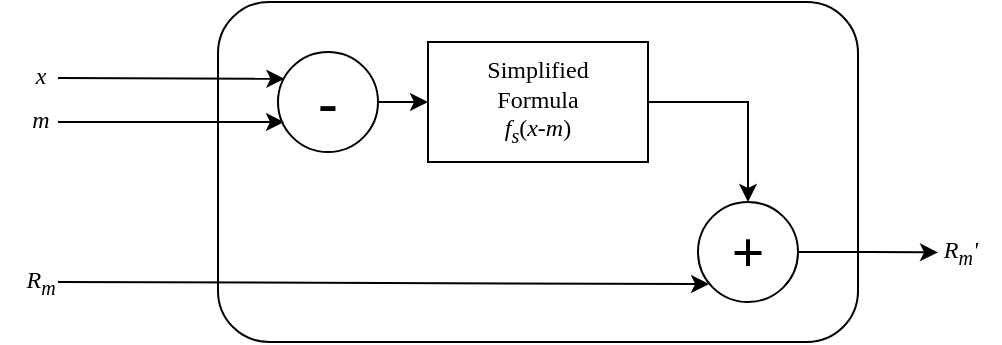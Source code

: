 <mxfile version="25.0.2">
  <diagram name="Page-1" id="AbJqoxlXJ1mleEy6f7yn">
    <mxGraphModel dx="819" dy="488" grid="1" gridSize="10" guides="1" tooltips="1" connect="1" arrows="1" fold="1" page="1" pageScale="1" pageWidth="827" pageHeight="1169" math="0" shadow="0">
      <root>
        <mxCell id="0" />
        <mxCell id="1" parent="0" />
        <mxCell id="0FnL3UWyqO_r0SxXpMAl-1" value="" style="rounded=1;whiteSpace=wrap;html=1;" vertex="1" parent="1">
          <mxGeometry x="200" y="280" width="320" height="170" as="geometry" />
        </mxCell>
        <mxCell id="0FnL3UWyqO_r0SxXpMAl-8" style="edgeStyle=orthogonalEdgeStyle;rounded=0;orthogonalLoop=1;jettySize=auto;html=1;exitX=1;exitY=0.5;exitDx=0;exitDy=0;entryX=0.5;entryY=0;entryDx=0;entryDy=0;" edge="1" parent="1" source="0FnL3UWyqO_r0SxXpMAl-2" target="0FnL3UWyqO_r0SxXpMAl-4">
          <mxGeometry relative="1" as="geometry" />
        </mxCell>
        <mxCell id="0FnL3UWyqO_r0SxXpMAl-2" value="&lt;font face=&quot;Times New Roman&quot;&gt;Simplified&lt;/font&gt;&lt;div&gt;&lt;font face=&quot;Times New Roman&quot;&gt;Formula&lt;/font&gt;&lt;/div&gt;&lt;div&gt;&lt;font face=&quot;Times New Roman&quot;&gt;&lt;i&gt;f&lt;sub&gt;s&lt;/sub&gt;&lt;/i&gt;(&lt;i&gt;x-m&lt;/i&gt;)&lt;/font&gt;&lt;/div&gt;" style="rounded=0;whiteSpace=wrap;html=1;" vertex="1" parent="1">
          <mxGeometry x="305" y="300" width="110" height="60" as="geometry" />
        </mxCell>
        <mxCell id="0FnL3UWyqO_r0SxXpMAl-14" style="edgeStyle=orthogonalEdgeStyle;rounded=0;orthogonalLoop=1;jettySize=auto;html=1;exitX=1;exitY=0.5;exitDx=0;exitDy=0;entryX=0;entryY=0.5;entryDx=0;entryDy=0;" edge="1" parent="1" source="0FnL3UWyqO_r0SxXpMAl-3" target="0FnL3UWyqO_r0SxXpMAl-2">
          <mxGeometry relative="1" as="geometry" />
        </mxCell>
        <mxCell id="0FnL3UWyqO_r0SxXpMAl-3" value="&lt;b&gt;&lt;font style=&quot;font-size: 29px;&quot; face=&quot;Times New Roman&quot;&gt;-&lt;/font&gt;&lt;/b&gt;" style="ellipse;whiteSpace=wrap;html=1;aspect=fixed;" vertex="1" parent="1">
          <mxGeometry x="230" y="305" width="50" height="50" as="geometry" />
        </mxCell>
        <mxCell id="0FnL3UWyqO_r0SxXpMAl-9" style="edgeStyle=orthogonalEdgeStyle;rounded=0;orthogonalLoop=1;jettySize=auto;html=1;exitX=1;exitY=0.5;exitDx=0;exitDy=0;" edge="1" parent="1" source="0FnL3UWyqO_r0SxXpMAl-4">
          <mxGeometry relative="1" as="geometry">
            <mxPoint x="560" y="405.2" as="targetPoint" />
          </mxGeometry>
        </mxCell>
        <mxCell id="0FnL3UWyqO_r0SxXpMAl-4" value="&lt;b&gt;&lt;font style=&quot;font-size: 29px;&quot; face=&quot;Times New Roman&quot;&gt;+&lt;/font&gt;&lt;/b&gt;" style="ellipse;whiteSpace=wrap;html=1;aspect=fixed;" vertex="1" parent="1">
          <mxGeometry x="440" y="380" width="50" height="50" as="geometry" />
        </mxCell>
        <mxCell id="0FnL3UWyqO_r0SxXpMAl-5" value="" style="endArrow=classic;html=1;rounded=0;entryX=0.064;entryY=0.268;entryDx=0;entryDy=0;entryPerimeter=0;" edge="1" parent="1" target="0FnL3UWyqO_r0SxXpMAl-3">
          <mxGeometry width="50" height="50" relative="1" as="geometry">
            <mxPoint x="120" y="318" as="sourcePoint" />
            <mxPoint x="120" y="310" as="targetPoint" />
          </mxGeometry>
        </mxCell>
        <mxCell id="0FnL3UWyqO_r0SxXpMAl-6" value="" style="endArrow=classic;html=1;rounded=0;entryX=0.064;entryY=0.268;entryDx=0;entryDy=0;entryPerimeter=0;" edge="1" parent="1">
          <mxGeometry width="50" height="50" relative="1" as="geometry">
            <mxPoint x="120" y="340" as="sourcePoint" />
            <mxPoint x="233" y="340" as="targetPoint" />
          </mxGeometry>
        </mxCell>
        <mxCell id="0FnL3UWyqO_r0SxXpMAl-7" value="" style="endArrow=classic;html=1;rounded=0;entryX=0.111;entryY=0.82;entryDx=0;entryDy=0;entryPerimeter=0;" edge="1" parent="1" target="0FnL3UWyqO_r0SxXpMAl-4">
          <mxGeometry width="50" height="50" relative="1" as="geometry">
            <mxPoint x="120" y="420" as="sourcePoint" />
            <mxPoint x="233" y="420" as="targetPoint" />
          </mxGeometry>
        </mxCell>
        <mxCell id="0FnL3UWyqO_r0SxXpMAl-10" value="&lt;font face=&quot;Times New Roman&quot;&gt;&lt;i&gt;x&lt;/i&gt;&lt;/font&gt;" style="text;html=1;align=center;verticalAlign=middle;resizable=0;points=[];autosize=1;strokeColor=none;fillColor=none;" vertex="1" parent="1">
          <mxGeometry x="96" y="302" width="30" height="30" as="geometry" />
        </mxCell>
        <mxCell id="0FnL3UWyqO_r0SxXpMAl-11" value="&lt;i&gt;&lt;font face=&quot;Times New Roman&quot;&gt;m&lt;/font&gt;&lt;/i&gt;" style="text;html=1;align=center;verticalAlign=middle;resizable=0;points=[];autosize=1;strokeColor=none;fillColor=none;" vertex="1" parent="1">
          <mxGeometry x="96" y="324" width="30" height="30" as="geometry" />
        </mxCell>
        <mxCell id="0FnL3UWyqO_r0SxXpMAl-12" value="&lt;i&gt;&lt;font face=&quot;Times New Roman&quot;&gt;R&lt;sub&gt;m&lt;/sub&gt;&lt;/font&gt;&lt;/i&gt;" style="text;html=1;align=center;verticalAlign=middle;resizable=0;points=[];autosize=1;strokeColor=none;fillColor=none;" vertex="1" parent="1">
          <mxGeometry x="91" y="405" width="40" height="30" as="geometry" />
        </mxCell>
        <mxCell id="0FnL3UWyqO_r0SxXpMAl-13" value="&lt;i&gt;&lt;font face=&quot;Times New Roman&quot;&gt;R&lt;sub&gt;m&lt;/sub&gt;&#39;&lt;/font&gt;&lt;/i&gt;" style="text;html=1;align=center;verticalAlign=middle;resizable=0;points=[];autosize=1;strokeColor=none;fillColor=none;" vertex="1" parent="1">
          <mxGeometry x="551" y="390" width="40" height="30" as="geometry" />
        </mxCell>
      </root>
    </mxGraphModel>
  </diagram>
</mxfile>
